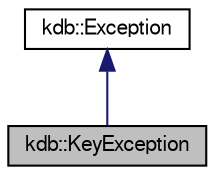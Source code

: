 digraph "kdb::KeyException"
{
  edge [fontname="FreeSans",fontsize="10",labelfontname="FreeSans",labelfontsize="10"];
  node [fontname="FreeSans",fontsize="10",shape=record];
  Node1 [label="kdb::KeyException",height=0.2,width=0.4,color="black", fillcolor="grey75", style="filled" fontcolor="black"];
  Node2 -> Node1 [dir="back",color="midnightblue",fontsize="10",style="solid",fontname="FreeSans"];
  Node2 [label="kdb::Exception",height=0.2,width=0.4,color="black", fillcolor="white", style="filled",URL="$classkdb_1_1Exception.html",tooltip="Base class for all elektra exceptions."];
}
